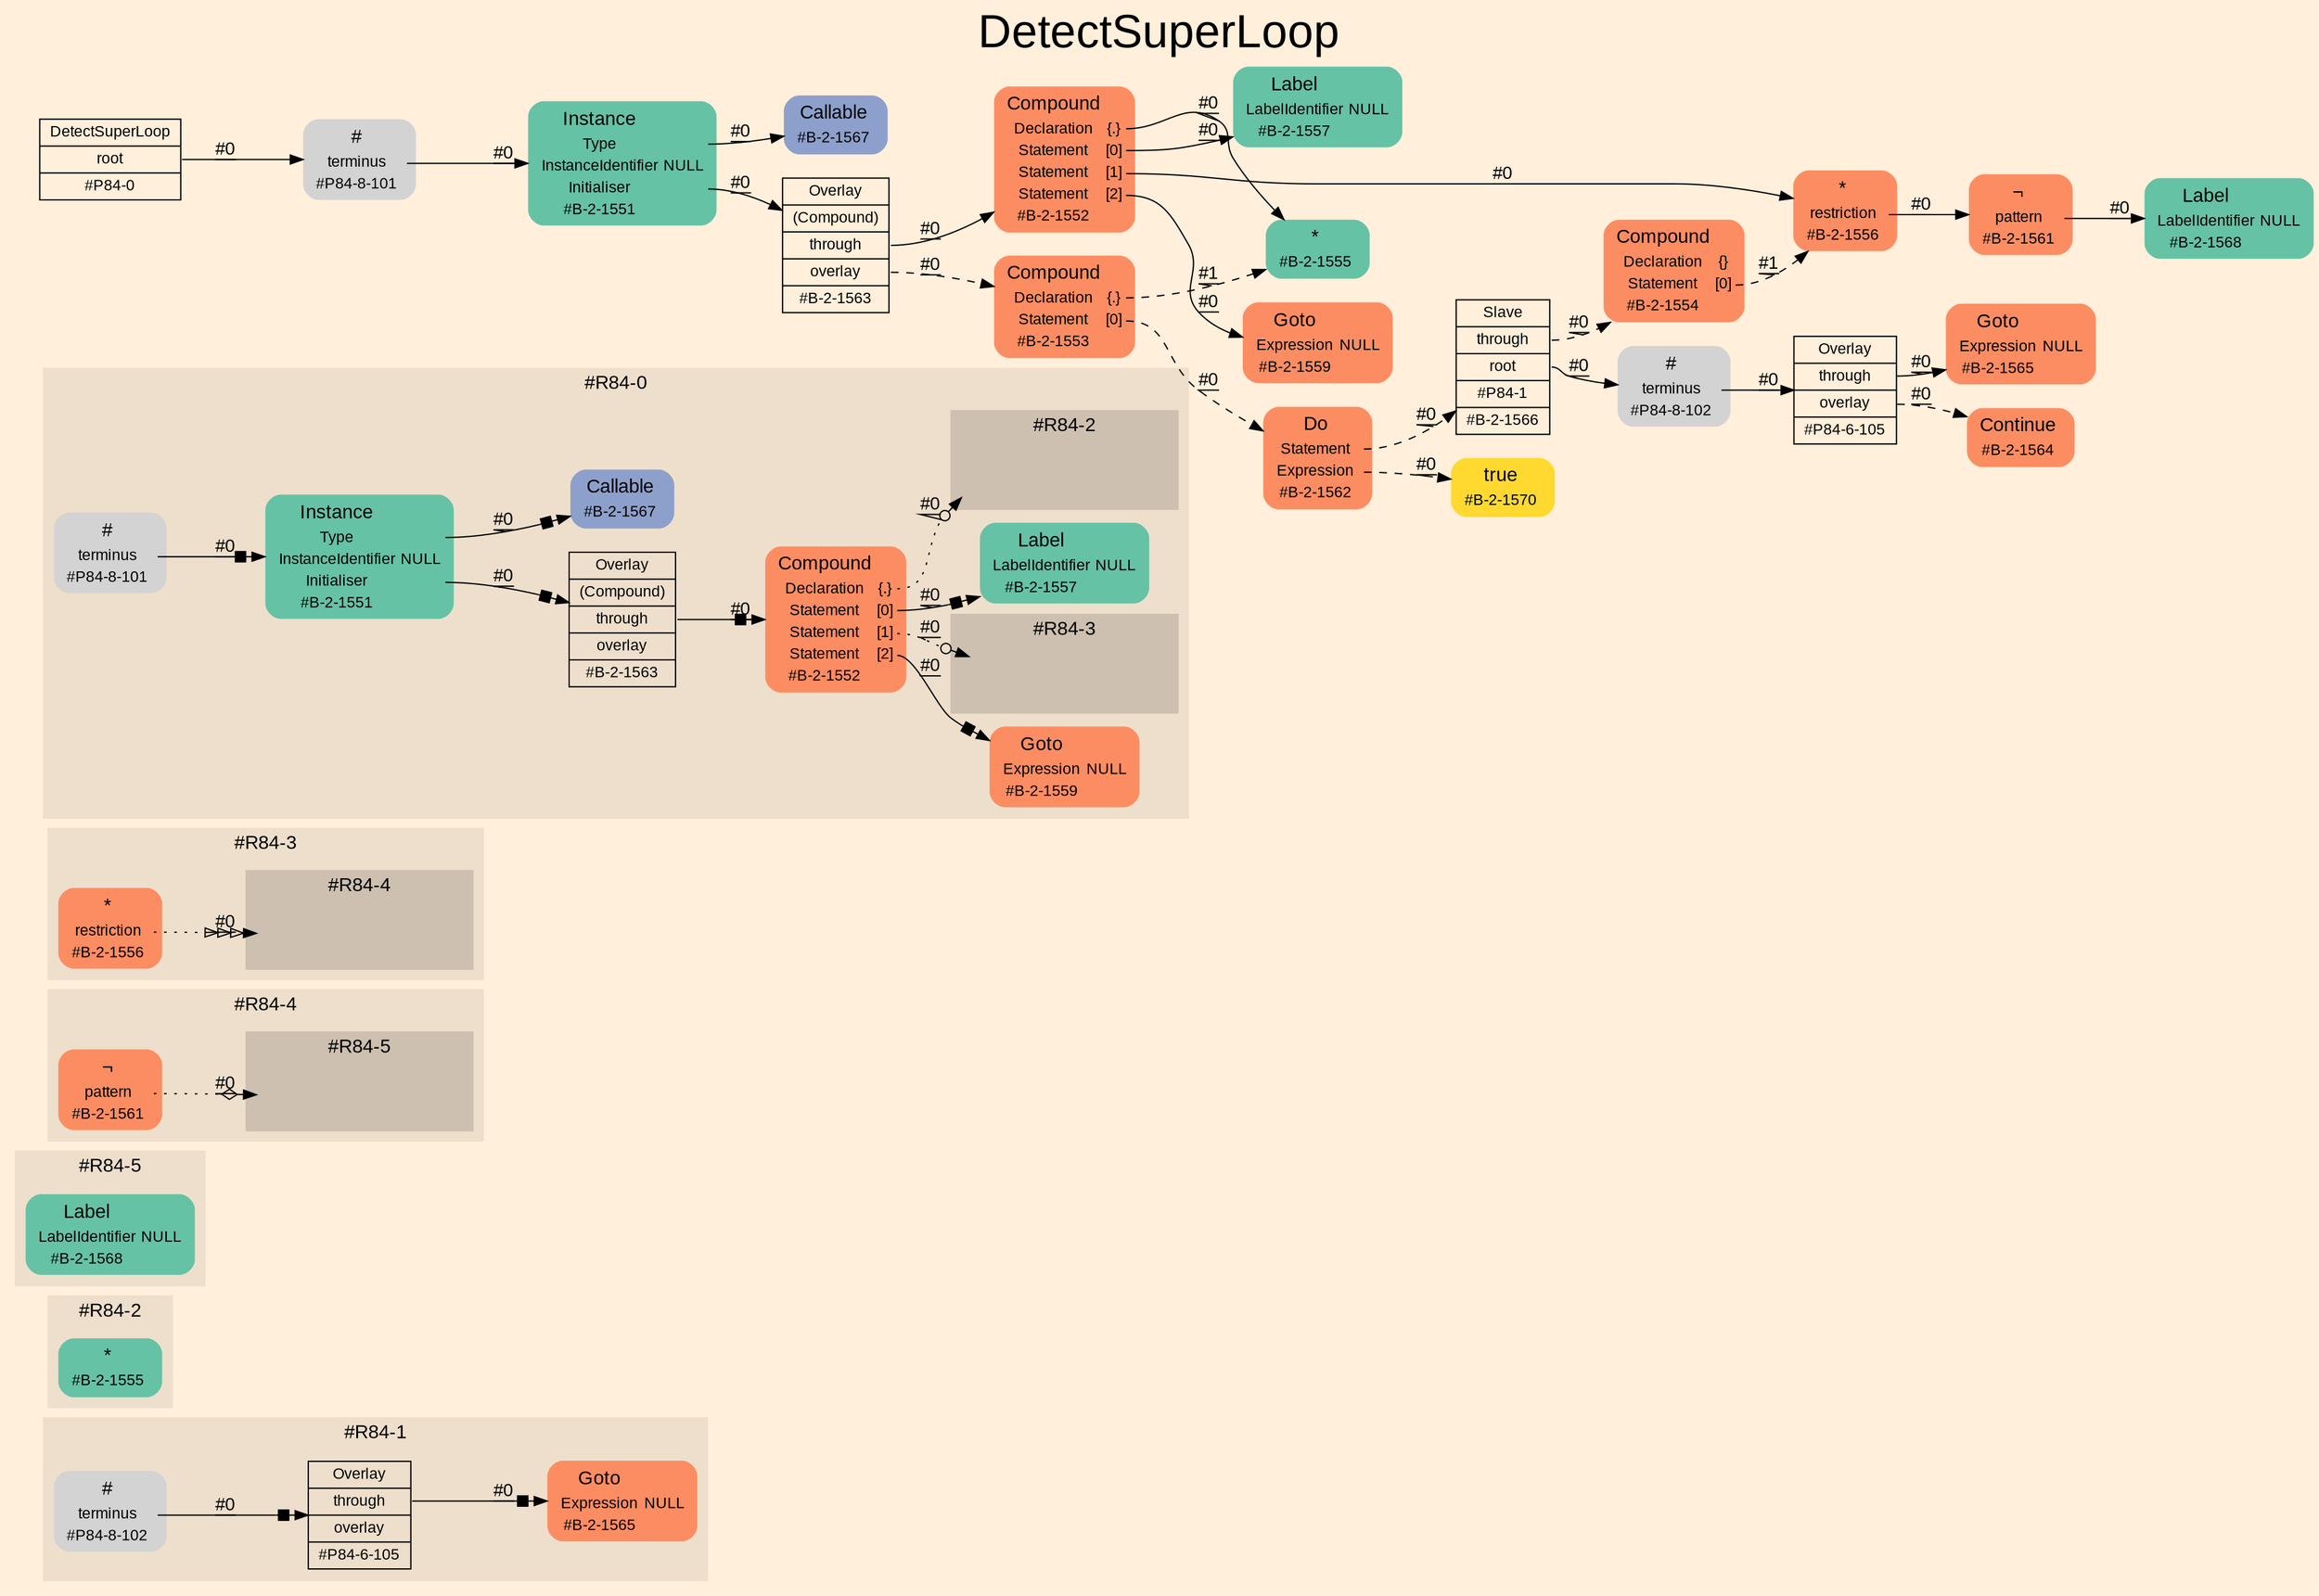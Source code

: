 digraph "DetectSuperLoop" {
label = "DetectSuperLoop"
labelloc = t
fontsize = "36"
graph [
    rankdir = "LR"
    ranksep = 0.3
    bgcolor = antiquewhite1
    color = black
    fontcolor = black
    fontname = "Arial"
];
node [
    fontname = "Arial"
];
edge [
    fontname = "Arial"
];

// -------------------- figure #R84-1 --------------------
subgraph "cluster#R84-1" {
    label = "#R84-1"
    style = "filled"
    color = antiquewhite2
    fontsize = "15"
    "#R84-1 / #B-2-1565" [
        shape = "plaintext"
        fillcolor = "/set28/2"
        label = <<TABLE BORDER="0" CELLBORDER="0" CELLSPACING="0">
         <TR><TD><FONT POINT-SIZE="15.0">Goto</FONT></TD><TD></TD></TR>
         <TR><TD>Expression</TD><TD PORT="port0">NULL</TD></TR>
         <TR><TD>#B-2-1565</TD><TD PORT="port1"></TD></TR>
        </TABLE>>
        style = "rounded,filled"
        fontsize = "12"
    ];
    
    "#R84-1 / #P84-8-102" [
        shape = "plaintext"
        label = <<TABLE BORDER="0" CELLBORDER="0" CELLSPACING="0">
         <TR><TD><FONT POINT-SIZE="15.0">#</FONT></TD><TD></TD></TR>
         <TR><TD>terminus</TD><TD PORT="port0"></TD></TR>
         <TR><TD>#P84-8-102</TD><TD PORT="port1"></TD></TR>
        </TABLE>>
        style = "rounded,filled"
        fontsize = "12"
    ];
    
    "#R84-1 / #P84-6-105" [
        shape = "record"
        fillcolor = antiquewhite2
        label = "<fixed> Overlay | <port0> through | <port1> overlay | <port2> #P84-6-105"
        style = "filled"
        fontsize = "12"
        color = black
        fontcolor = black
    ];
    
}


// -------------------- figure #R84-2 --------------------
subgraph "cluster#R84-2" {
    label = "#R84-2"
    style = "filled"
    color = antiquewhite2
    fontsize = "15"
    "#R84-2 / #B-2-1555" [
        shape = "plaintext"
        fillcolor = "/set28/1"
        label = <<TABLE BORDER="0" CELLBORDER="0" CELLSPACING="0">
         <TR><TD><FONT POINT-SIZE="15.0">*</FONT></TD><TD></TD></TR>
         <TR><TD>#B-2-1555</TD><TD PORT="port0"></TD></TR>
        </TABLE>>
        style = "rounded,filled"
        fontsize = "12"
    ];
    
}


// -------------------- figure #R84-5 --------------------
subgraph "cluster#R84-5" {
    label = "#R84-5"
    style = "filled"
    color = antiquewhite2
    fontsize = "15"
    "#R84-5 / #B-2-1568" [
        shape = "plaintext"
        fillcolor = "/set28/1"
        label = <<TABLE BORDER="0" CELLBORDER="0" CELLSPACING="0">
         <TR><TD><FONT POINT-SIZE="15.0">Label</FONT></TD><TD></TD></TR>
         <TR><TD>LabelIdentifier</TD><TD PORT="port0">NULL</TD></TR>
         <TR><TD>#B-2-1568</TD><TD PORT="port1"></TD></TR>
        </TABLE>>
        style = "rounded,filled"
        fontsize = "12"
    ];
    
}


// -------------------- figure #R84-4 --------------------
subgraph "cluster#R84-4" {
    label = "#R84-4"
    style = "filled"
    color = antiquewhite2
    fontsize = "15"
    "#R84-4 / #B-2-1561" [
        shape = "plaintext"
        fillcolor = "/set28/2"
        label = <<TABLE BORDER="0" CELLBORDER="0" CELLSPACING="0">
         <TR><TD><FONT POINT-SIZE="15.0">¬</FONT></TD><TD></TD></TR>
         <TR><TD>pattern</TD><TD PORT="port0"></TD></TR>
         <TR><TD>#B-2-1561</TD><TD PORT="port1"></TD></TR>
        </TABLE>>
        style = "rounded,filled"
        fontsize = "12"
    ];
    
    subgraph "cluster#R84-4 / #R84-5" {
        label = "#R84-5"
        style = "filled"
        color = antiquewhite3
        fontsize = "15"
        "#R84-4 / #0 / #B-2-1568" [
            shape = "none"
            style = "invisible"
        ];
        
    }
    
}


// -------------------- figure #R84-3 --------------------
subgraph "cluster#R84-3" {
    label = "#R84-3"
    style = "filled"
    color = antiquewhite2
    fontsize = "15"
    "#R84-3 / #B-2-1556" [
        shape = "plaintext"
        fillcolor = "/set28/2"
        label = <<TABLE BORDER="0" CELLBORDER="0" CELLSPACING="0">
         <TR><TD><FONT POINT-SIZE="15.0">*</FONT></TD><TD></TD></TR>
         <TR><TD>restriction</TD><TD PORT="port0"></TD></TR>
         <TR><TD>#B-2-1556</TD><TD PORT="port1"></TD></TR>
        </TABLE>>
        style = "rounded,filled"
        fontsize = "12"
    ];
    
    subgraph "cluster#R84-3 / #R84-4" {
        label = "#R84-4"
        style = "filled"
        color = antiquewhite3
        fontsize = "15"
        "#R84-3 / #0 / #B-2-1561" [
            shape = "none"
            style = "invisible"
        ];
        
    }
    
}


// -------------------- figure #R84-0 --------------------
subgraph "cluster#R84-0" {
    label = "#R84-0"
    style = "filled"
    color = antiquewhite2
    fontsize = "15"
    "#R84-0 / #B-2-1557" [
        shape = "plaintext"
        fillcolor = "/set28/1"
        label = <<TABLE BORDER="0" CELLBORDER="0" CELLSPACING="0">
         <TR><TD><FONT POINT-SIZE="15.0">Label</FONT></TD><TD></TD></TR>
         <TR><TD>LabelIdentifier</TD><TD PORT="port0">NULL</TD></TR>
         <TR><TD>#B-2-1557</TD><TD PORT="port1"></TD></TR>
        </TABLE>>
        style = "rounded,filled"
        fontsize = "12"
    ];
    
    "#R84-0 / #B-2-1551" [
        shape = "plaintext"
        fillcolor = "/set28/1"
        label = <<TABLE BORDER="0" CELLBORDER="0" CELLSPACING="0">
         <TR><TD><FONT POINT-SIZE="15.0">Instance</FONT></TD><TD></TD></TR>
         <TR><TD>Type</TD><TD PORT="port0"></TD></TR>
         <TR><TD>InstanceIdentifier</TD><TD PORT="port1">NULL</TD></TR>
         <TR><TD>Initialiser</TD><TD PORT="port2"></TD></TR>
         <TR><TD>#B-2-1551</TD><TD PORT="port3"></TD></TR>
        </TABLE>>
        style = "rounded,filled"
        fontsize = "12"
    ];
    
    "#R84-0 / #B-2-1552" [
        shape = "plaintext"
        fillcolor = "/set28/2"
        label = <<TABLE BORDER="0" CELLBORDER="0" CELLSPACING="0">
         <TR><TD><FONT POINT-SIZE="15.0">Compound</FONT></TD><TD></TD></TR>
         <TR><TD>Declaration</TD><TD PORT="port0">{.}</TD></TR>
         <TR><TD>Statement</TD><TD PORT="port1">[0]</TD></TR>
         <TR><TD>Statement</TD><TD PORT="port2">[1]</TD></TR>
         <TR><TD>Statement</TD><TD PORT="port3">[2]</TD></TR>
         <TR><TD>#B-2-1552</TD><TD PORT="port4"></TD></TR>
        </TABLE>>
        style = "rounded,filled"
        fontsize = "12"
    ];
    
    "#R84-0 / #P84-8-101" [
        shape = "plaintext"
        label = <<TABLE BORDER="0" CELLBORDER="0" CELLSPACING="0">
         <TR><TD><FONT POINT-SIZE="15.0">#</FONT></TD><TD></TD></TR>
         <TR><TD>terminus</TD><TD PORT="port0"></TD></TR>
         <TR><TD>#P84-8-101</TD><TD PORT="port1"></TD></TR>
        </TABLE>>
        style = "rounded,filled"
        fontsize = "12"
    ];
    
    "#R84-0 / #B-2-1567" [
        shape = "plaintext"
        fillcolor = "/set28/3"
        label = <<TABLE BORDER="0" CELLBORDER="0" CELLSPACING="0">
         <TR><TD><FONT POINT-SIZE="15.0">Callable</FONT></TD><TD></TD></TR>
         <TR><TD>#B-2-1567</TD><TD PORT="port0"></TD></TR>
        </TABLE>>
        style = "rounded,filled"
        fontsize = "12"
    ];
    
    "#R84-0 / #B-2-1559" [
        shape = "plaintext"
        fillcolor = "/set28/2"
        label = <<TABLE BORDER="0" CELLBORDER="0" CELLSPACING="0">
         <TR><TD><FONT POINT-SIZE="15.0">Goto</FONT></TD><TD></TD></TR>
         <TR><TD>Expression</TD><TD PORT="port0">NULL</TD></TR>
         <TR><TD>#B-2-1559</TD><TD PORT="port1"></TD></TR>
        </TABLE>>
        style = "rounded,filled"
        fontsize = "12"
    ];
    
    "#R84-0 / #B-2-1563" [
        shape = "record"
        fillcolor = antiquewhite2
        label = "<fixed> Overlay | <port0> (Compound) | <port1> through | <port2> overlay | <port3> #B-2-1563"
        style = "filled"
        fontsize = "12"
        color = black
        fontcolor = black
    ];
    
    subgraph "cluster#R84-0 / #R84-3" {
        label = "#R84-3"
        style = "filled"
        color = antiquewhite3
        fontsize = "15"
        "#R84-0 / #0 / #B-2-1556" [
            shape = "none"
            style = "invisible"
        ];
        
    }
    
    subgraph "cluster#R84-0 / #R84-2" {
        label = "#R84-2"
        style = "filled"
        color = antiquewhite3
        fontsize = "15"
        "#R84-0 / #0 / #B-2-1555" [
            shape = "none"
            style = "invisible"
        ];
        
    }
    
}


// -------------------- transformation figure --------------------
"CR#P84-0" [
    shape = "record"
    fillcolor = antiquewhite1
    label = "<fixed> DetectSuperLoop | <port0> root | <port1> #P84-0"
    style = "filled"
    fontsize = "12"
    color = black
    fontcolor = black
];

"#P84-8-101" [
    shape = "plaintext"
    label = <<TABLE BORDER="0" CELLBORDER="0" CELLSPACING="0">
     <TR><TD><FONT POINT-SIZE="15.0">#</FONT></TD><TD></TD></TR>
     <TR><TD>terminus</TD><TD PORT="port0"></TD></TR>
     <TR><TD>#P84-8-101</TD><TD PORT="port1"></TD></TR>
    </TABLE>>
    style = "rounded,filled"
    fontsize = "12"
];

"#B-2-1551" [
    shape = "plaintext"
    fillcolor = "/set28/1"
    label = <<TABLE BORDER="0" CELLBORDER="0" CELLSPACING="0">
     <TR><TD><FONT POINT-SIZE="15.0">Instance</FONT></TD><TD></TD></TR>
     <TR><TD>Type</TD><TD PORT="port0"></TD></TR>
     <TR><TD>InstanceIdentifier</TD><TD PORT="port1">NULL</TD></TR>
     <TR><TD>Initialiser</TD><TD PORT="port2"></TD></TR>
     <TR><TD>#B-2-1551</TD><TD PORT="port3"></TD></TR>
    </TABLE>>
    style = "rounded,filled"
    fontsize = "12"
];

"#B-2-1567" [
    shape = "plaintext"
    fillcolor = "/set28/3"
    label = <<TABLE BORDER="0" CELLBORDER="0" CELLSPACING="0">
     <TR><TD><FONT POINT-SIZE="15.0">Callable</FONT></TD><TD></TD></TR>
     <TR><TD>#B-2-1567</TD><TD PORT="port0"></TD></TR>
    </TABLE>>
    style = "rounded,filled"
    fontsize = "12"
];

"#B-2-1563" [
    shape = "record"
    fillcolor = antiquewhite1
    label = "<fixed> Overlay | <port0> (Compound) | <port1> through | <port2> overlay | <port3> #B-2-1563"
    style = "filled"
    fontsize = "12"
    color = black
    fontcolor = black
];

"#B-2-1552" [
    shape = "plaintext"
    fillcolor = "/set28/2"
    label = <<TABLE BORDER="0" CELLBORDER="0" CELLSPACING="0">
     <TR><TD><FONT POINT-SIZE="15.0">Compound</FONT></TD><TD></TD></TR>
     <TR><TD>Declaration</TD><TD PORT="port0">{.}</TD></TR>
     <TR><TD>Statement</TD><TD PORT="port1">[0]</TD></TR>
     <TR><TD>Statement</TD><TD PORT="port2">[1]</TD></TR>
     <TR><TD>Statement</TD><TD PORT="port3">[2]</TD></TR>
     <TR><TD>#B-2-1552</TD><TD PORT="port4"></TD></TR>
    </TABLE>>
    style = "rounded,filled"
    fontsize = "12"
];

"#B-2-1555" [
    shape = "plaintext"
    fillcolor = "/set28/1"
    label = <<TABLE BORDER="0" CELLBORDER="0" CELLSPACING="0">
     <TR><TD><FONT POINT-SIZE="15.0">*</FONT></TD><TD></TD></TR>
     <TR><TD>#B-2-1555</TD><TD PORT="port0"></TD></TR>
    </TABLE>>
    style = "rounded,filled"
    fontsize = "12"
];

"#B-2-1557" [
    shape = "plaintext"
    fillcolor = "/set28/1"
    label = <<TABLE BORDER="0" CELLBORDER="0" CELLSPACING="0">
     <TR><TD><FONT POINT-SIZE="15.0">Label</FONT></TD><TD></TD></TR>
     <TR><TD>LabelIdentifier</TD><TD PORT="port0">NULL</TD></TR>
     <TR><TD>#B-2-1557</TD><TD PORT="port1"></TD></TR>
    </TABLE>>
    style = "rounded,filled"
    fontsize = "12"
];

"#B-2-1556" [
    shape = "plaintext"
    fillcolor = "/set28/2"
    label = <<TABLE BORDER="0" CELLBORDER="0" CELLSPACING="0">
     <TR><TD><FONT POINT-SIZE="15.0">*</FONT></TD><TD></TD></TR>
     <TR><TD>restriction</TD><TD PORT="port0"></TD></TR>
     <TR><TD>#B-2-1556</TD><TD PORT="port1"></TD></TR>
    </TABLE>>
    style = "rounded,filled"
    fontsize = "12"
];

"#B-2-1561" [
    shape = "plaintext"
    fillcolor = "/set28/2"
    label = <<TABLE BORDER="0" CELLBORDER="0" CELLSPACING="0">
     <TR><TD><FONT POINT-SIZE="15.0">¬</FONT></TD><TD></TD></TR>
     <TR><TD>pattern</TD><TD PORT="port0"></TD></TR>
     <TR><TD>#B-2-1561</TD><TD PORT="port1"></TD></TR>
    </TABLE>>
    style = "rounded,filled"
    fontsize = "12"
];

"#B-2-1568" [
    shape = "plaintext"
    fillcolor = "/set28/1"
    label = <<TABLE BORDER="0" CELLBORDER="0" CELLSPACING="0">
     <TR><TD><FONT POINT-SIZE="15.0">Label</FONT></TD><TD></TD></TR>
     <TR><TD>LabelIdentifier</TD><TD PORT="port0">NULL</TD></TR>
     <TR><TD>#B-2-1568</TD><TD PORT="port1"></TD></TR>
    </TABLE>>
    style = "rounded,filled"
    fontsize = "12"
];

"#B-2-1559" [
    shape = "plaintext"
    fillcolor = "/set28/2"
    label = <<TABLE BORDER="0" CELLBORDER="0" CELLSPACING="0">
     <TR><TD><FONT POINT-SIZE="15.0">Goto</FONT></TD><TD></TD></TR>
     <TR><TD>Expression</TD><TD PORT="port0">NULL</TD></TR>
     <TR><TD>#B-2-1559</TD><TD PORT="port1"></TD></TR>
    </TABLE>>
    style = "rounded,filled"
    fontsize = "12"
];

"#B-2-1553" [
    shape = "plaintext"
    fillcolor = "/set28/2"
    label = <<TABLE BORDER="0" CELLBORDER="0" CELLSPACING="0">
     <TR><TD><FONT POINT-SIZE="15.0">Compound</FONT></TD><TD></TD></TR>
     <TR><TD>Declaration</TD><TD PORT="port0">{.}</TD></TR>
     <TR><TD>Statement</TD><TD PORT="port1">[0]</TD></TR>
     <TR><TD>#B-2-1553</TD><TD PORT="port2"></TD></TR>
    </TABLE>>
    style = "rounded,filled"
    fontsize = "12"
];

"#B-2-1562" [
    shape = "plaintext"
    fillcolor = "/set28/2"
    label = <<TABLE BORDER="0" CELLBORDER="0" CELLSPACING="0">
     <TR><TD><FONT POINT-SIZE="15.0">Do</FONT></TD><TD></TD></TR>
     <TR><TD>Statement</TD><TD PORT="port0"></TD></TR>
     <TR><TD>Expression</TD><TD PORT="port1"></TD></TR>
     <TR><TD>#B-2-1562</TD><TD PORT="port2"></TD></TR>
    </TABLE>>
    style = "rounded,filled"
    fontsize = "12"
];

"#B-2-1566" [
    shape = "record"
    fillcolor = antiquewhite1
    label = "<fixed> Slave | <port0> through | <port1> root | <port2> #P84-1 | <port3> #B-2-1566"
    style = "filled"
    fontsize = "12"
    color = black
    fontcolor = black
];

"#B-2-1554" [
    shape = "plaintext"
    fillcolor = "/set28/2"
    label = <<TABLE BORDER="0" CELLBORDER="0" CELLSPACING="0">
     <TR><TD><FONT POINT-SIZE="15.0">Compound</FONT></TD><TD></TD></TR>
     <TR><TD>Declaration</TD><TD PORT="port0">{}</TD></TR>
     <TR><TD>Statement</TD><TD PORT="port1">[0]</TD></TR>
     <TR><TD>#B-2-1554</TD><TD PORT="port2"></TD></TR>
    </TABLE>>
    style = "rounded,filled"
    fontsize = "12"
];

"#P84-8-102" [
    shape = "plaintext"
    label = <<TABLE BORDER="0" CELLBORDER="0" CELLSPACING="0">
     <TR><TD><FONT POINT-SIZE="15.0">#</FONT></TD><TD></TD></TR>
     <TR><TD>terminus</TD><TD PORT="port0"></TD></TR>
     <TR><TD>#P84-8-102</TD><TD PORT="port1"></TD></TR>
    </TABLE>>
    style = "rounded,filled"
    fontsize = "12"
];

"#P84-6-105" [
    shape = "record"
    fillcolor = antiquewhite1
    label = "<fixed> Overlay | <port0> through | <port1> overlay | <port2> #P84-6-105"
    style = "filled"
    fontsize = "12"
    color = black
    fontcolor = black
];

"#B-2-1565" [
    shape = "plaintext"
    fillcolor = "/set28/2"
    label = <<TABLE BORDER="0" CELLBORDER="0" CELLSPACING="0">
     <TR><TD><FONT POINT-SIZE="15.0">Goto</FONT></TD><TD></TD></TR>
     <TR><TD>Expression</TD><TD PORT="port0">NULL</TD></TR>
     <TR><TD>#B-2-1565</TD><TD PORT="port1"></TD></TR>
    </TABLE>>
    style = "rounded,filled"
    fontsize = "12"
];

"#B-2-1564" [
    shape = "plaintext"
    fillcolor = "/set28/2"
    label = <<TABLE BORDER="0" CELLBORDER="0" CELLSPACING="0">
     <TR><TD><FONT POINT-SIZE="15.0">Continue</FONT></TD><TD></TD></TR>
     <TR><TD>#B-2-1564</TD><TD PORT="port0"></TD></TR>
    </TABLE>>
    style = "rounded,filled"
    fontsize = "12"
];

"#B-2-1570" [
    shape = "plaintext"
    fillcolor = "/set28/6"
    label = <<TABLE BORDER="0" CELLBORDER="0" CELLSPACING="0">
     <TR><TD><FONT POINT-SIZE="15.0">true</FONT></TD><TD></TD></TR>
     <TR><TD>#B-2-1570</TD><TD PORT="port0"></TD></TR>
    </TABLE>>
    style = "rounded,filled"
    fontsize = "12"
];


// -------------------- links --------------------
// links for block CR#P84-0
"CR#P84-0":port0 -> "#P84-8-101" [
    style="solid"
    label = "#0"
    decorate = true
    color = black
    fontcolor = black
];

// links for block #P84-8-101
"#P84-8-101":port0 -> "#B-2-1551" [
    style="solid"
    label = "#0"
    decorate = true
    color = black
    fontcolor = black
];

// links for block #B-2-1551
"#B-2-1551":port0 -> "#B-2-1567" [
    style="solid"
    label = "#0"
    decorate = true
    color = black
    fontcolor = black
];

"#B-2-1551":port2 -> "#B-2-1563" [
    style="solid"
    label = "#0"
    decorate = true
    color = black
    fontcolor = black
];

// links for block #B-2-1567
// links for block #B-2-1563
"#B-2-1563":port1 -> "#B-2-1552" [
    style="solid"
    label = "#0"
    decorate = true
    color = black
    fontcolor = black
];

"#B-2-1563":port2 -> "#B-2-1553" [
    style="dashed"
    label = "#0"
    decorate = true
    color = black
    fontcolor = black
];

// links for block #B-2-1552
"#B-2-1552":port0 -> "#B-2-1555" [
    style="solid"
    label = "#0"
    decorate = true
    color = black
    fontcolor = black
];

"#B-2-1552":port1 -> "#B-2-1557" [
    style="solid"
    label = "#0"
    decorate = true
    color = black
    fontcolor = black
];

"#B-2-1552":port2 -> "#B-2-1556" [
    style="solid"
    label = "#0"
    decorate = true
    color = black
    fontcolor = black
];

"#B-2-1552":port3 -> "#B-2-1559" [
    style="solid"
    label = "#0"
    decorate = true
    color = black
    fontcolor = black
];

// links for block #B-2-1555
// links for block #B-2-1557
// links for block #B-2-1556
"#B-2-1556":port0 -> "#B-2-1561" [
    style="solid"
    label = "#0"
    decorate = true
    color = black
    fontcolor = black
];

// links for block #B-2-1561
"#B-2-1561":port0 -> "#B-2-1568" [
    style="solid"
    label = "#0"
    decorate = true
    color = black
    fontcolor = black
];

// links for block #B-2-1568
// links for block #B-2-1559
// links for block #B-2-1553
"#B-2-1553":port0 -> "#B-2-1555" [
    style="dashed"
    label = "#1"
    decorate = true
    color = black
    fontcolor = black
];

"#B-2-1553":port1 -> "#B-2-1562" [
    style="dashed"
    label = "#0"
    decorate = true
    color = black
    fontcolor = black
];

// links for block #B-2-1562
"#B-2-1562":port0 -> "#B-2-1566" [
    style="dashed"
    label = "#0"
    decorate = true
    color = black
    fontcolor = black
];

"#B-2-1562":port1 -> "#B-2-1570" [
    style="dashed"
    label = "#0"
    decorate = true
    color = black
    fontcolor = black
];

// links for block #B-2-1566
"#B-2-1566":port0 -> "#B-2-1554" [
    style="dashed"
    label = "#0"
    decorate = true
    color = black
    fontcolor = black
];

"#B-2-1566":port1 -> "#P84-8-102" [
    style="solid"
    label = "#0"
    decorate = true
    color = black
    fontcolor = black
];

// links for block #B-2-1554
"#B-2-1554":port1 -> "#B-2-1556" [
    style="dashed"
    label = "#1"
    decorate = true
    color = black
    fontcolor = black
];

// links for block #P84-8-102
"#P84-8-102":port0 -> "#P84-6-105" [
    style="solid"
    label = "#0"
    decorate = true
    color = black
    fontcolor = black
];

// links for block #P84-6-105
"#P84-6-105":port0 -> "#B-2-1565" [
    style="solid"
    label = "#0"
    decorate = true
    color = black
    fontcolor = black
];

"#P84-6-105":port1 -> "#B-2-1564" [
    style="dashed"
    label = "#0"
    decorate = true
    color = black
    fontcolor = black
];

// links for block #B-2-1565
// links for block #B-2-1564
// links for block #B-2-1570
// links for block #R84-0 / #B-2-1557
// links for block #R84-0 / #B-2-1551
"#R84-0 / #B-2-1551":port0 -> "#R84-0 / #B-2-1567" [
    style="solid"
    arrowhead="normalnonebox"
    label = "#0"
    decorate = true
    color = black
    fontcolor = black
];

"#R84-0 / #B-2-1551":port2 -> "#R84-0 / #B-2-1563" [
    style="solid"
    arrowhead="normalnonebox"
    label = "#0"
    decorate = true
    color = black
    fontcolor = black
];

// links for block #R84-0 / #B-2-1552
"#R84-0 / #B-2-1552":port0 -> "#R84-0 / #0 / #B-2-1555" [
    style="dotted"
    arrowhead="normalnoneodot"
    label = "#0"
    decorate = true
    color = black
    fontcolor = black
];

"#R84-0 / #B-2-1552":port1 -> "#R84-0 / #B-2-1557" [
    style="solid"
    arrowhead="normalnonebox"
    label = "#0"
    decorate = true
    color = black
    fontcolor = black
];

"#R84-0 / #B-2-1552":port2 -> "#R84-0 / #0 / #B-2-1556" [
    style="dotted"
    arrowhead="normalnoneodot"
    label = "#0"
    decorate = true
    color = black
    fontcolor = black
];

"#R84-0 / #B-2-1552":port3 -> "#R84-0 / #B-2-1559" [
    style="solid"
    arrowhead="normalnonebox"
    label = "#0"
    decorate = true
    color = black
    fontcolor = black
];

// links for block #R84-0 / #P84-8-101
"#R84-0 / #P84-8-101":port0 -> "#R84-0 / #B-2-1551" [
    style="solid"
    arrowhead="normalnonebox"
    label = "#0"
    decorate = true
    color = black
    fontcolor = black
];

// links for block #R84-0 / #B-2-1567
// links for block #R84-0 / #B-2-1559
// links for block #R84-0 / #B-2-1563
"#R84-0 / #B-2-1563":port1 -> "#R84-0 / #B-2-1552" [
    style="solid"
    arrowhead="normalnonebox"
    label = "#0"
    decorate = true
    color = black
    fontcolor = black
];

// links for block #R84-0 / #0 / #B-2-1556
// links for block #R84-0 / #0 / #B-2-1555
// links for block #R84-3 / #B-2-1556
"#R84-3 / #B-2-1556":port0 -> "#R84-3 / #0 / #B-2-1561" [
    style="dotted"
    arrowhead="normalonormalonormalonormal"
    label = "#0"
    decorate = true
    color = black
    fontcolor = black
];

// links for block #R84-3 / #0 / #B-2-1561
// links for block #R84-4 / #B-2-1561
"#R84-4 / #B-2-1561":port0 -> "#R84-4 / #0 / #B-2-1568" [
    style="dotted"
    arrowhead="normalnoneodiamond"
    label = "#0"
    decorate = true
    color = black
    fontcolor = black
];

// links for block #R84-4 / #0 / #B-2-1568
// links for block #R84-5 / #B-2-1568
// links for block #R84-2 / #B-2-1555
// links for block #R84-1 / #B-2-1565
// links for block #R84-1 / #P84-8-102
"#R84-1 / #P84-8-102":port0 -> "#R84-1 / #P84-6-105" [
    style="solid"
    arrowhead="normalnonebox"
    label = "#0"
    decorate = true
    color = black
    fontcolor = black
];

// links for block #R84-1 / #P84-6-105
"#R84-1 / #P84-6-105":port0 -> "#R84-1 / #B-2-1565" [
    style="solid"
    arrowhead="normalnonebox"
    label = "#0"
    decorate = true
    color = black
    fontcolor = black
];

}
